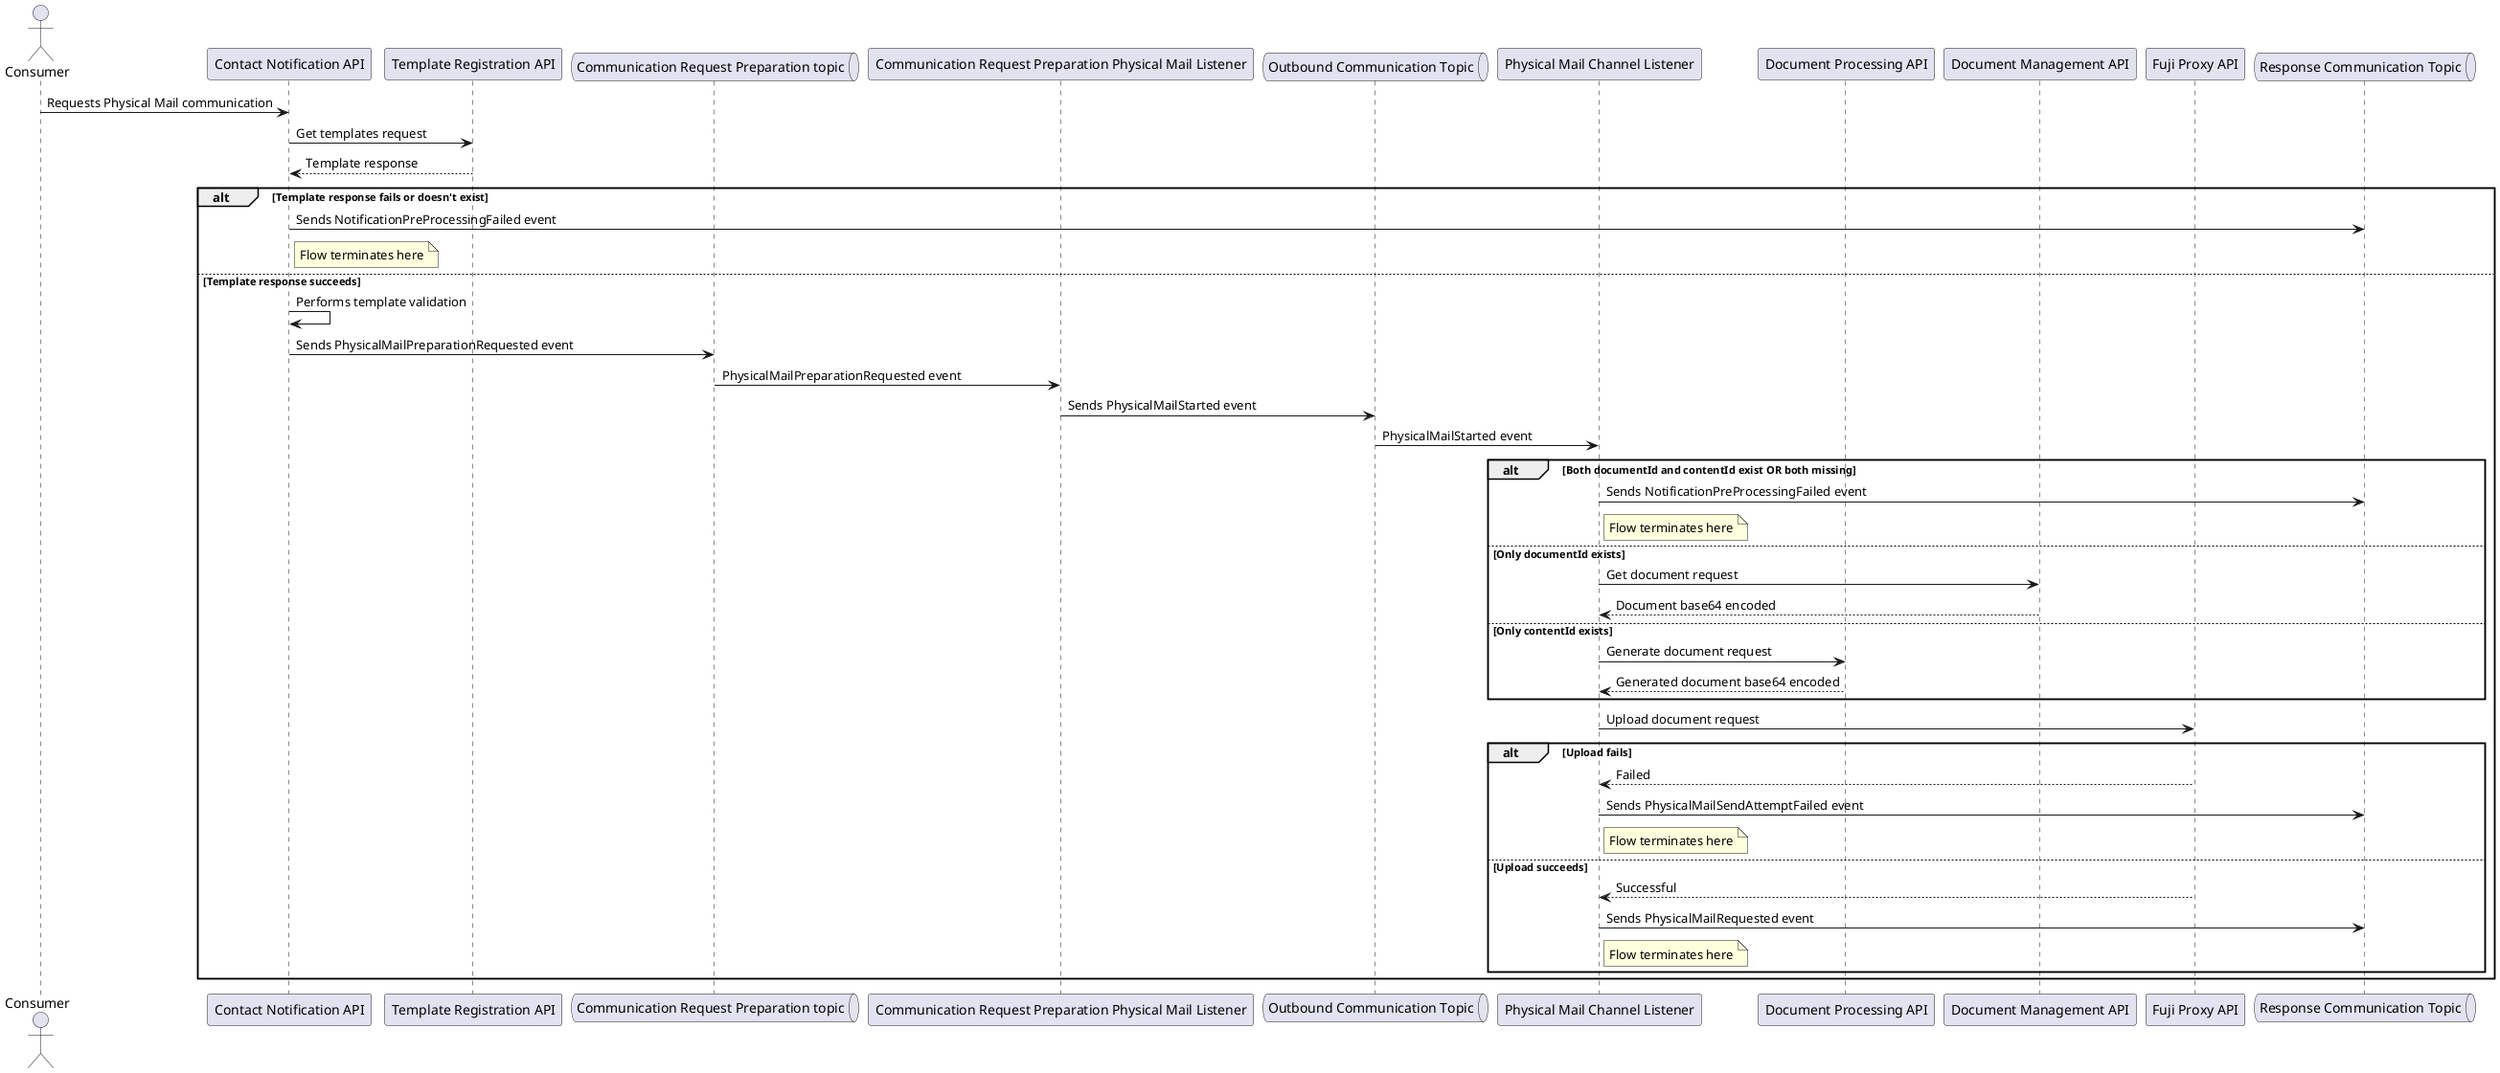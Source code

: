 @startuml
actor A as "Consumer"
participant B as "Contact Notification API"
participant C as "Template Registration API"
queue D as "Communication Request Preparation topic"
participant E as "Communication Request Preparation Physical Mail Listener"
queue F as "Outbound Communication Topic"
participant G as "Physical Mail Channel Listener"
participant H as "Document Processing API"
participant I as "Document Management API"
participant J as "Fuji Proxy API"
queue K as "Response Communication Topic"

A -> B : Requests Physical Mail communication

' Assuming flow skips decision check and directly continues
B -> C : Get templates request
C --> B : Template response

alt Template response fails or doesn't exist
    B -> K : Sends NotificationPreProcessingFailed event
    note right of B: Flow terminates here
else Template response succeeds
    B -> B : Performs template validation

    B -> D : Sends PhysicalMailPreparationRequested event
    D -> E : PhysicalMailPreparationRequested event
    E -> F : Sends PhysicalMailStarted event
    F -> G : PhysicalMailStarted event

    alt Both documentId and contentId exist OR both missing
        G -> K : Sends NotificationPreProcessingFailed event
        note right of G: Flow terminates here
    else Only documentId exists
        G -> I : Get document request
        I --> G : Document base64 encoded
    else Only contentId exists
        G -> H : Generate document request
        H --> G : Generated document base64 encoded
    end

    G -> J : Upload document request

    alt Upload fails
        J --> G : Failed
        G -> K : Sends PhysicalMailSendAttemptFailed event
        note right of G: Flow terminates here
    else Upload succeeds
        J --> G : Successful
        G -> K : Sends PhysicalMailRequested event
        note right of G: Flow terminates here
    end
end
@enduml
